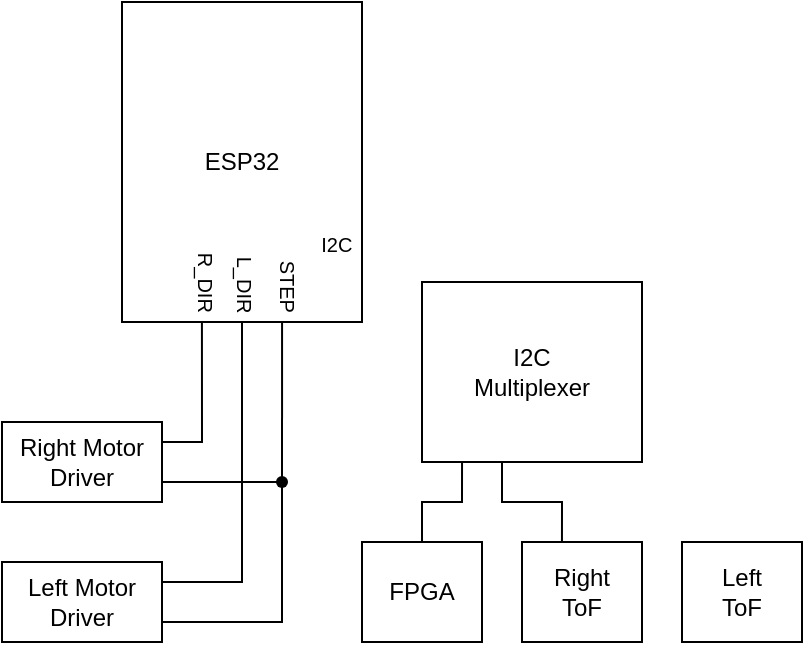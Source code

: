 <mxfile version="21.3.8" type="device">
  <diagram name="Page-1" id="M3RL2Plvyvkz_ilrqSTV">
    <mxGraphModel dx="225" dy="117" grid="1" gridSize="10" guides="1" tooltips="1" connect="1" arrows="1" fold="1" page="1" pageScale="1" pageWidth="827" pageHeight="1169" math="0" shadow="0">
      <root>
        <mxCell id="0" />
        <mxCell id="1" parent="0" />
        <mxCell id="IhPibM-xZhfYetzPPshh-1" value="ESP32" style="rounded=0;whiteSpace=wrap;html=1;" vertex="1" parent="1">
          <mxGeometry x="360" y="120" width="120" height="160" as="geometry" />
        </mxCell>
        <mxCell id="IhPibM-xZhfYetzPPshh-2" value="Left Motor Driver" style="rounded=0;whiteSpace=wrap;html=1;" vertex="1" parent="1">
          <mxGeometry x="300" y="400" width="80" height="40" as="geometry" />
        </mxCell>
        <mxCell id="IhPibM-xZhfYetzPPshh-3" value="Right Motor Driver" style="rounded=0;whiteSpace=wrap;html=1;" vertex="1" parent="1">
          <mxGeometry x="300" y="330" width="80" height="40" as="geometry" />
        </mxCell>
        <mxCell id="IhPibM-xZhfYetzPPshh-4" value="" style="endArrow=none;html=1;rounded=0;exitX=1;exitY=0.25;exitDx=0;exitDy=0;entryX=0.333;entryY=1;entryDx=0;entryDy=0;entryPerimeter=0;" edge="1" parent="1" source="IhPibM-xZhfYetzPPshh-3" target="IhPibM-xZhfYetzPPshh-1">
          <mxGeometry width="50" height="50" relative="1" as="geometry">
            <mxPoint x="390" y="340" as="sourcePoint" />
            <mxPoint x="400" y="290" as="targetPoint" />
            <Array as="points">
              <mxPoint x="400" y="340" />
            </Array>
          </mxGeometry>
        </mxCell>
        <mxCell id="IhPibM-xZhfYetzPPshh-6" value="" style="endArrow=none;html=1;rounded=0;exitX=1;exitY=0.25;exitDx=0;exitDy=0;entryX=0.5;entryY=1;entryDx=0;entryDy=0;" edge="1" parent="1" source="IhPibM-xZhfYetzPPshh-2" target="IhPibM-xZhfYetzPPshh-1">
          <mxGeometry width="50" height="50" relative="1" as="geometry">
            <mxPoint x="390" y="410" as="sourcePoint" />
            <mxPoint x="420" y="290" as="targetPoint" />
            <Array as="points">
              <mxPoint x="420" y="410" />
            </Array>
          </mxGeometry>
        </mxCell>
        <mxCell id="IhPibM-xZhfYetzPPshh-7" value="" style="endArrow=none;html=1;rounded=0;exitDx=0;exitDy=0;entryX=0.667;entryY=1;entryDx=0;entryDy=0;entryPerimeter=0;" edge="1" parent="1" source="IhPibM-xZhfYetzPPshh-12" target="IhPibM-xZhfYetzPPshh-1">
          <mxGeometry width="50" height="50" relative="1" as="geometry">
            <mxPoint x="390" y="430" as="sourcePoint" />
            <mxPoint x="440" y="290" as="targetPoint" />
            <Array as="points" />
          </mxGeometry>
        </mxCell>
        <mxCell id="IhPibM-xZhfYetzPPshh-8" value="" style="endArrow=none;html=1;rounded=0;exitX=1;exitY=0.75;exitDx=0;exitDy=0;" edge="1" parent="1" source="IhPibM-xZhfYetzPPshh-3">
          <mxGeometry width="50" height="50" relative="1" as="geometry">
            <mxPoint x="390" y="360" as="sourcePoint" />
            <mxPoint x="440" y="360" as="targetPoint" />
          </mxGeometry>
        </mxCell>
        <mxCell id="IhPibM-xZhfYetzPPshh-9" value="&lt;font style=&quot;font-size: 10px;&quot;&gt;STEP&amp;nbsp;&lt;/font&gt;" style="text;html=1;strokeColor=none;fillColor=none;align=right;verticalAlign=middle;whiteSpace=wrap;rounded=0;rotation=90;" vertex="1" parent="1">
          <mxGeometry x="426.38" y="253.09" width="32.75" height="21.1" as="geometry" />
        </mxCell>
        <mxCell id="IhPibM-xZhfYetzPPshh-10" value="&lt;font style=&quot;font-size: 10px;&quot;&gt;L_DIR&amp;nbsp;&lt;/font&gt;" style="text;html=1;strokeColor=none;fillColor=none;align=right;verticalAlign=middle;whiteSpace=wrap;rounded=0;rotation=90;" vertex="1" parent="1">
          <mxGeometry x="405.17" y="251.55" width="32.75" height="24.19" as="geometry" />
        </mxCell>
        <mxCell id="IhPibM-xZhfYetzPPshh-11" value="&lt;font style=&quot;font-size: 10px;&quot;&gt;R_DIR&amp;nbsp;&lt;/font&gt;" style="text;html=1;strokeColor=none;fillColor=none;align=right;verticalAlign=middle;whiteSpace=wrap;rounded=0;rotation=90;" vertex="1" parent="1">
          <mxGeometry x="385.42" y="254.42" width="32.75" height="18.45" as="geometry" />
        </mxCell>
        <mxCell id="IhPibM-xZhfYetzPPshh-16" value="" style="endArrow=none;html=1;rounded=0;exitX=1;exitY=0.75;exitDx=0;exitDy=0;entryDx=0;entryDy=0;entryPerimeter=0;" edge="1" parent="1" source="IhPibM-xZhfYetzPPshh-2" target="IhPibM-xZhfYetzPPshh-12">
          <mxGeometry width="50" height="50" relative="1" as="geometry">
            <mxPoint x="380" y="430" as="sourcePoint" />
            <mxPoint x="440" y="280" as="targetPoint" />
            <Array as="points">
              <mxPoint x="440" y="430" />
            </Array>
          </mxGeometry>
        </mxCell>
        <mxCell id="IhPibM-xZhfYetzPPshh-12" value="" style="shape=waypoint;sketch=0;fillStyle=solid;size=6;pointerEvents=1;points=[];fillColor=none;resizable=0;rotatable=0;perimeter=centerPerimeter;snapToPoint=1;" vertex="1" parent="1">
          <mxGeometry x="430" y="350" width="20" height="20" as="geometry" />
        </mxCell>
        <mxCell id="IhPibM-xZhfYetzPPshh-17" value="I2C&lt;br&gt;Multiplexer" style="rounded=0;whiteSpace=wrap;html=1;" vertex="1" parent="1">
          <mxGeometry x="510" y="260" width="110" height="90" as="geometry" />
        </mxCell>
        <mxCell id="IhPibM-xZhfYetzPPshh-21" value="&lt;font style=&quot;font-size: 10px;&quot;&gt;I2C&amp;nbsp;&lt;/font&gt;" style="text;html=1;strokeColor=none;fillColor=none;align=right;verticalAlign=middle;whiteSpace=wrap;rounded=0;rotation=0;movable=1;resizable=1;rotatable=1;deletable=1;editable=1;locked=0;connectable=1;" vertex="1" parent="1">
          <mxGeometry x="447.25" y="230" width="32.75" height="21.55" as="geometry" />
        </mxCell>
        <mxCell id="IhPibM-xZhfYetzPPshh-22" value="FPGA" style="rounded=0;whiteSpace=wrap;html=1;" vertex="1" parent="1">
          <mxGeometry x="480" y="390" width="60" height="50" as="geometry" />
        </mxCell>
        <mxCell id="IhPibM-xZhfYetzPPshh-23" value="Right&lt;br&gt;ToF" style="rounded=0;whiteSpace=wrap;html=1;" vertex="1" parent="1">
          <mxGeometry x="560" y="390" width="60" height="50" as="geometry" />
        </mxCell>
        <mxCell id="IhPibM-xZhfYetzPPshh-24" value="Left&lt;br&gt;ToF" style="rounded=0;whiteSpace=wrap;html=1;" vertex="1" parent="1">
          <mxGeometry x="640" y="390" width="60" height="50" as="geometry" />
        </mxCell>
        <mxCell id="IhPibM-xZhfYetzPPshh-25" value="" style="endArrow=none;html=1;rounded=0;entryX=0.182;entryY=1;entryDx=0;entryDy=0;entryPerimeter=0;exitX=0.5;exitY=0;exitDx=0;exitDy=0;" edge="1" parent="1" source="IhPibM-xZhfYetzPPshh-22" target="IhPibM-xZhfYetzPPshh-17">
          <mxGeometry width="50" height="50" relative="1" as="geometry">
            <mxPoint x="510" y="380" as="sourcePoint" />
            <mxPoint x="530" y="360" as="targetPoint" />
            <Array as="points">
              <mxPoint x="510" y="370" />
              <mxPoint x="530" y="370" />
            </Array>
          </mxGeometry>
        </mxCell>
        <mxCell id="IhPibM-xZhfYetzPPshh-28" value="" style="endArrow=none;html=1;rounded=0;exitX=0.5;exitY=0;exitDx=0;exitDy=0;entryX=0.333;entryY=0;entryDx=0;entryDy=0;entryPerimeter=0;" edge="1" parent="1" target="IhPibM-xZhfYetzPPshh-23">
          <mxGeometry width="50" height="50" relative="1" as="geometry">
            <mxPoint x="550" y="350" as="sourcePoint" />
            <mxPoint x="580" y="380" as="targetPoint" />
            <Array as="points">
              <mxPoint x="550" y="370" />
              <mxPoint x="580" y="370" />
            </Array>
          </mxGeometry>
        </mxCell>
      </root>
    </mxGraphModel>
  </diagram>
</mxfile>
